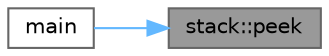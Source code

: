 digraph "stack::peek"
{
 // LATEX_PDF_SIZE
  bgcolor="transparent";
  edge [fontname=Helvetica,fontsize=10,labelfontname=Helvetica,labelfontsize=10];
  node [fontname=Helvetica,fontsize=10,shape=box,height=0.2,width=0.4];
  rankdir="RL";
  Node1 [id="Node000001",label="stack::peek",height=0.2,width=0.4,color="gray40", fillcolor="grey60", style="filled", fontcolor="black",tooltip="setelah mengecek apakah stack kosong , kita dapat memasukkan data"];
  Node1 -> Node2 [id="edge1_Node000001_Node000002",dir="back",color="steelblue1",style="solid",tooltip=" "];
  Node2 [id="Node000002",label="main",height=0.2,width=0.4,color="grey40", fillcolor="white", style="filled",URL="$stackk_8cpp.html#ae66f6b31b5ad750f1fe042a706a4e3d4",tooltip="program utama yang berfungsi untuk memanggil fungsi beserta class"];
}
